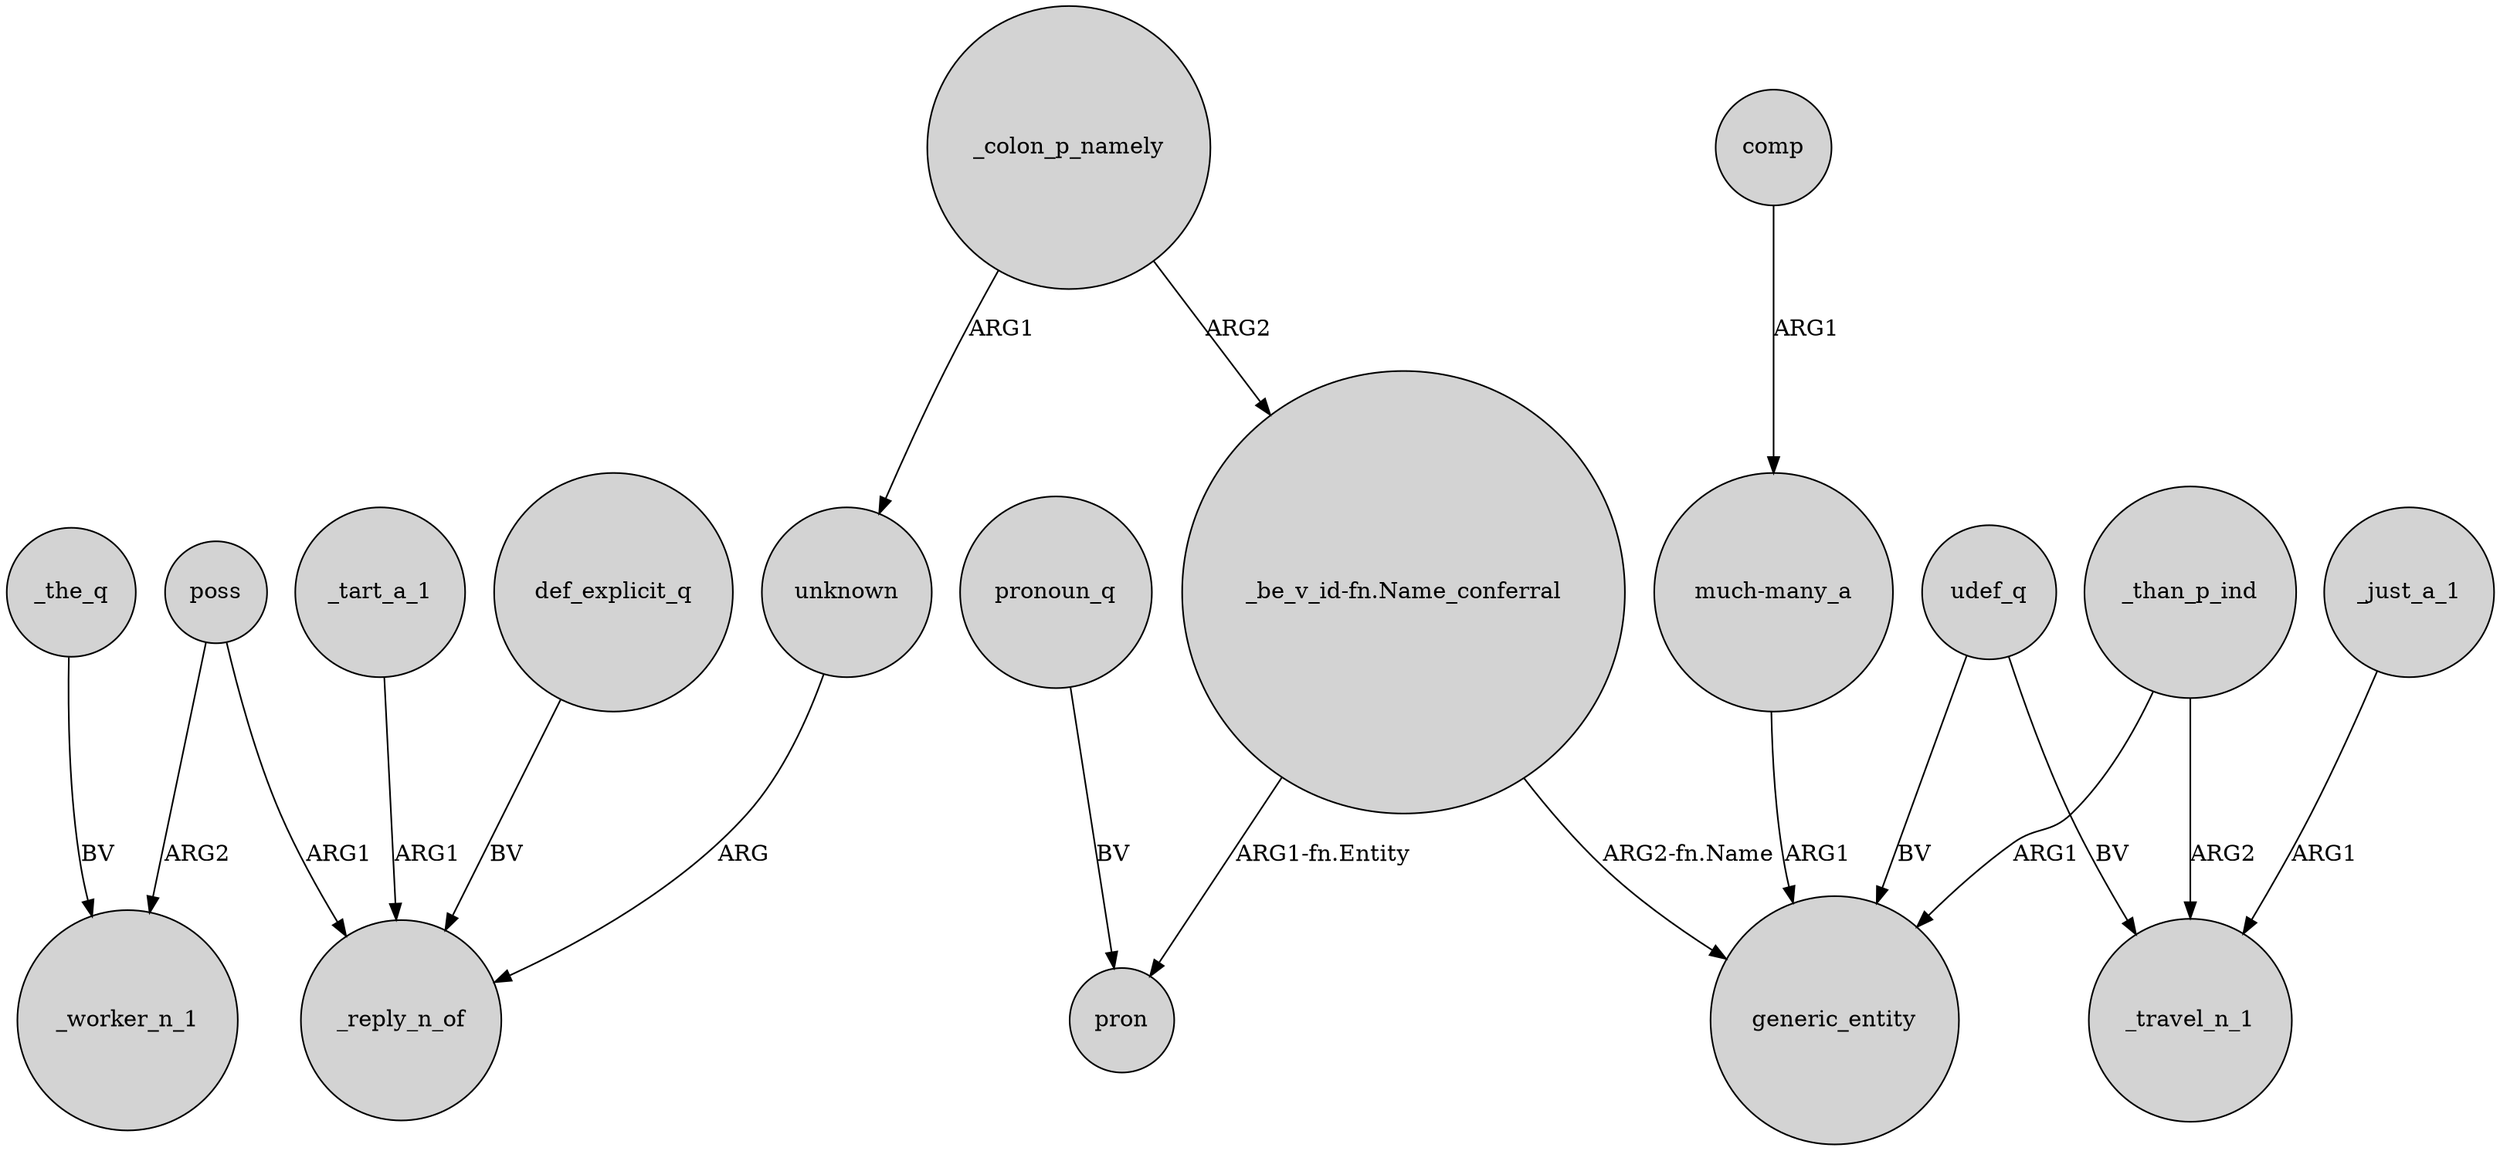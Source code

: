 digraph {
	node [shape=circle style=filled]
	unknown -> _reply_n_of [label=ARG]
	"_be_v_id-fn.Name_conferral" -> generic_entity [label="ARG2-fn.Name"]
	_than_p_ind -> _travel_n_1 [label=ARG2]
	"much-many_a" -> generic_entity [label=ARG1]
	_just_a_1 -> _travel_n_1 [label=ARG1]
	poss -> _worker_n_1 [label=ARG2]
	_colon_p_namely -> "_be_v_id-fn.Name_conferral" [label=ARG2]
	_colon_p_namely -> unknown [label=ARG1]
	_than_p_ind -> generic_entity [label=ARG1]
	udef_q -> generic_entity [label=BV]
	_tart_a_1 -> _reply_n_of [label=ARG1]
	poss -> _reply_n_of [label=ARG1]
	pronoun_q -> pron [label=BV]
	"_be_v_id-fn.Name_conferral" -> pron [label="ARG1-fn.Entity"]
	udef_q -> _travel_n_1 [label=BV]
	_the_q -> _worker_n_1 [label=BV]
	def_explicit_q -> _reply_n_of [label=BV]
	comp -> "much-many_a" [label=ARG1]
}
